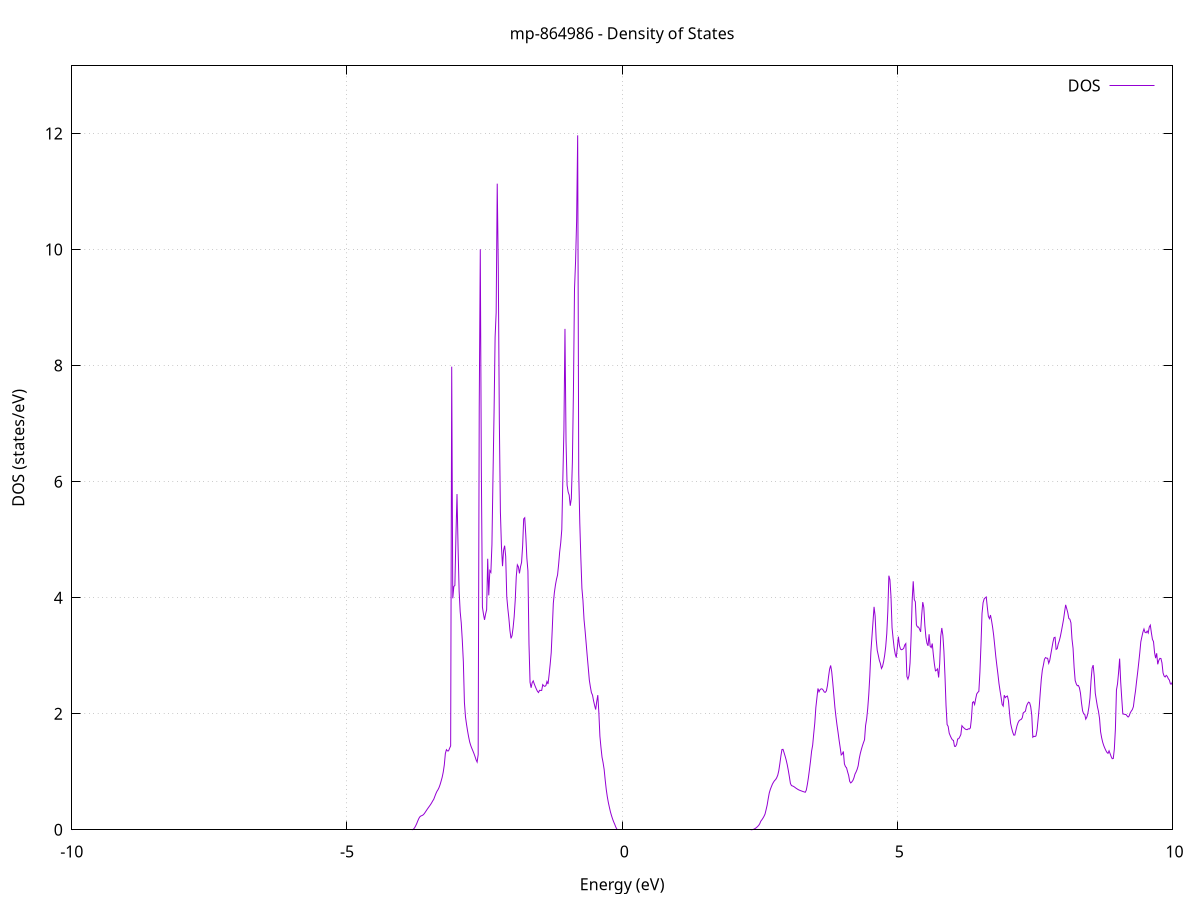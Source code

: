 set title 'mp-864986 - Density of States'
set xlabel 'Energy (eV)'
set ylabel 'DOS (states/eV)'
set grid
set xrange [-10:10]
set yrange [0:13.166]
set xzeroaxis lt -1
set terminal png size 800,600
set output 'mp-864986_dos_gnuplot.png'
plot '-' using 1:2 with lines title 'DOS'
-23.195600 0.000000
-23.176400 0.000000
-23.157100 0.000000
-23.137900 0.000000
-23.118700 0.000000
-23.099400 0.000000
-23.080200 0.000000
-23.061000 0.000000
-23.041700 0.000000
-23.022500 0.000000
-23.003300 0.000000
-22.984000 0.000000
-22.964800 0.000000
-22.945600 0.000000
-22.926300 0.000000
-22.907100 0.000000
-22.887900 0.000000
-22.868600 0.000000
-22.849400 0.000000
-22.830200 0.000000
-22.810900 0.000000
-22.791700 0.000000
-22.772500 0.000000
-22.753200 0.000000
-22.734000 0.000000
-22.714800 0.000000
-22.695500 0.000000
-22.676300 0.000000
-22.657100 0.000000
-22.637800 0.000000
-22.618600 0.000000
-22.599400 0.000000
-22.580100 0.000000
-22.560900 0.000000
-22.541700 0.000000
-22.522400 0.000000
-22.503200 0.000000
-22.484000 0.000000
-22.464700 0.000000
-22.445500 0.000000
-22.426300 0.000000
-22.407000 0.000000
-22.387800 0.000000
-22.368600 0.000000
-22.349300 0.000000
-22.330100 0.000000
-22.310900 0.000000
-22.291600 0.000000
-22.272400 0.000000
-22.253200 0.000000
-22.233900 0.000000
-22.214700 0.000000
-22.195500 0.000000
-22.176200 0.000000
-22.157000 0.000000
-22.137800 0.000000
-22.118500 0.000000
-22.099300 0.000000
-22.080100 0.000000
-22.060800 0.000000
-22.041600 0.000000
-22.022400 0.000000
-22.003100 0.000000
-21.983900 0.000000
-21.964700 0.000000
-21.945400 0.000000
-21.926200 0.000000
-21.907000 0.000000
-21.887700 0.000000
-21.868500 0.000000
-21.849300 0.000000
-21.830000 0.000000
-21.810800 0.000000
-21.791600 0.000000
-21.772300 0.000000
-21.753100 0.000000
-21.733900 0.000000
-21.714600 0.000000
-21.695400 0.000000
-21.676200 0.000000
-21.656900 0.000000
-21.637700 0.000000
-21.618500 0.000000
-21.599200 0.000000
-21.580000 0.000000
-21.560800 0.000000
-21.541500 0.000000
-21.522300 0.000000
-21.503100 0.000000
-21.483800 0.000000
-21.464600 0.000000
-21.445400 83.519100
-21.426100 42.771900
-21.406900 0.000000
-21.387700 0.000000
-21.368400 0.000000
-21.349200 0.000000
-21.330000 0.000000
-21.310700 34.250300
-21.291500 18.561600
-21.272300 17.315300
-21.253000 183.674800
-21.233800 13.020400
-21.214600 5.019800
-21.195300 5.019800
-21.176100 5.019900
-21.156900 4.081100
-21.137600 4.081100
-21.118400 4.081100
-21.099200 4.081100
-21.079900 4.246600
-21.060700 4.246600
-21.041500 4.246600
-21.022200 4.246600
-21.003000 5.887400
-20.983800 5.887400
-20.964500 5.887300
-20.945300 16.155500
-20.926100 0.000000
-20.906800 0.000000
-20.887600 0.000000
-20.868400 0.000000
-20.849100 0.000000
-20.829900 0.000000
-20.810700 0.000000
-20.791400 0.000000
-20.772200 0.000000
-20.753000 0.000000
-20.733700 0.000000
-20.714500 0.000000
-20.695300 0.000000
-20.676000 0.000000
-20.656800 0.000000
-20.637600 0.000000
-20.618300 0.000000
-20.599100 0.000000
-20.579900 0.000000
-20.560600 0.000000
-20.541400 0.000000
-20.522200 0.000000
-20.502900 0.000000
-20.483700 0.000000
-20.464500 0.000000
-20.445200 0.000000
-20.426000 0.000000
-20.406800 0.000000
-20.387500 0.000000
-20.368300 0.000000
-20.349100 0.000000
-20.329800 0.000000
-20.310600 0.000000
-20.291400 0.000000
-20.272100 0.000000
-20.252900 0.000000
-20.233700 0.000000
-20.214400 0.000000
-20.195200 0.000000
-20.176000 0.000000
-20.156700 0.000000
-20.137500 0.000000
-20.118300 0.000000
-20.099000 0.000000
-20.079800 0.000000
-20.060600 0.000000
-20.041300 0.000000
-20.022100 0.000000
-20.002900 0.000000
-19.983600 0.000000
-19.964400 0.000000
-19.945200 0.000000
-19.925900 0.000000
-19.906700 0.000000
-19.887500 0.000000
-19.868200 0.000000
-19.849000 0.000000
-19.829800 0.000000
-19.810500 0.000000
-19.791300 0.000000
-19.772100 0.000000
-19.752800 0.000000
-19.733600 0.000000
-19.714400 0.000000
-19.695100 0.000000
-19.675900 0.000000
-19.656700 0.000000
-19.637400 0.000000
-19.618200 0.000000
-19.599000 0.000000
-19.579700 0.000000
-19.560500 0.000000
-19.541300 0.000000
-19.522000 0.000000
-19.502800 0.000000
-19.483600 0.000000
-19.464300 0.000000
-19.445100 0.000000
-19.425900 0.000000
-19.406600 0.000000
-19.387400 0.000000
-19.368200 0.000000
-19.348900 0.000000
-19.329700 0.000000
-19.310500 0.000000
-19.291200 0.000000
-19.272000 0.000000
-19.252800 0.000000
-19.233500 0.000000
-19.214300 0.000000
-19.195100 0.000000
-19.175800 0.000000
-19.156600 0.000000
-19.137400 0.000000
-19.118100 0.000000
-19.098900 0.000000
-19.079700 0.000000
-19.060400 0.000000
-19.041200 0.000000
-19.022000 0.000000
-19.002700 0.000000
-18.983500 0.000000
-18.964300 0.000000
-18.945000 0.000000
-18.925800 0.000000
-18.906600 0.000000
-18.887300 0.000000
-18.868100 0.000000
-18.848900 0.000000
-18.829600 0.000000
-18.810400 0.000000
-18.791200 0.000000
-18.771900 0.000000
-18.752700 0.000000
-18.733500 0.000000
-18.714200 0.000000
-18.695000 0.000000
-18.675800 0.000000
-18.656500 0.000000
-18.637300 0.000000
-18.618100 0.000000
-18.598800 0.000000
-18.579600 0.000000
-18.560400 0.000000
-18.541100 0.000000
-18.521900 0.000000
-18.502700 0.000000
-18.483400 0.000000
-18.464200 0.000000
-18.445000 0.000000
-18.425700 0.000000
-18.406500 0.000000
-18.387300 0.000000
-18.368000 0.000000
-18.348800 0.000000
-18.329600 0.000000
-18.310300 0.000000
-18.291100 0.000000
-18.271900 0.000000
-18.252600 0.000000
-18.233400 0.000000
-18.214200 0.000000
-18.194900 0.000000
-18.175700 0.000000
-18.156500 0.000000
-18.137200 0.000000
-18.118000 0.000000
-18.098800 0.000000
-18.079500 0.000000
-18.060300 0.000000
-18.041100 0.000000
-18.021800 0.000000
-18.002600 0.000000
-17.983400 0.000000
-17.964100 0.000000
-17.944900 0.000000
-17.925700 0.000000
-17.906400 0.000000
-17.887200 0.000000
-17.868000 0.000000
-17.848700 0.000000
-17.829500 0.000000
-17.810300 0.000000
-17.791000 0.000000
-17.771800 0.000000
-17.752600 0.000000
-17.733300 0.000000
-17.714100 0.000000
-17.694900 0.000000
-17.675600 0.000000
-17.656400 0.000000
-17.637200 0.000000
-17.617900 0.000000
-17.598700 0.000000
-17.579500 0.000000
-17.560200 0.000000
-17.541000 0.000000
-17.521800 0.000000
-17.502500 0.000000
-17.483300 0.000000
-17.464100 0.000000
-17.444800 0.000000
-17.425600 0.000000
-17.406400 0.000000
-17.387100 0.000000
-17.367900 0.000000
-17.348700 0.000000
-17.329400 0.000000
-17.310200 0.000000
-17.291000 0.000000
-17.271700 0.000000
-17.252500 0.000000
-17.233300 0.000000
-17.214000 0.000000
-17.194800 0.000000
-17.175600 0.000000
-17.156300 0.000000
-17.137100 0.000000
-17.117900 0.000000
-17.098600 0.000000
-17.079400 0.000000
-17.060200 0.000000
-17.040900 0.000000
-17.021700 0.000000
-17.002500 0.000000
-16.983200 0.000000
-16.964000 0.000000
-16.944800 0.000000
-16.925500 0.000000
-16.906300 0.000000
-16.887100 0.000000
-16.867800 0.000000
-16.848600 0.000000
-16.829400 0.000000
-16.810100 0.000000
-16.790900 0.000000
-16.771700 0.000000
-16.752400 0.000000
-16.733200 0.000000
-16.714000 0.000000
-16.694700 0.000000
-16.675500 0.000000
-16.656300 0.000000
-16.637000 0.000000
-16.617800 0.000000
-16.598600 0.000000
-16.579300 0.000000
-16.560100 0.000000
-16.540900 0.000000
-16.521600 0.000000
-16.502400 0.000000
-16.483200 0.000000
-16.463900 0.000000
-16.444700 0.000000
-16.425500 0.000000
-16.406200 0.000000
-16.387000 0.000000
-16.367800 0.000000
-16.348500 0.000000
-16.329300 0.000000
-16.310100 0.000000
-16.290800 0.000000
-16.271600 0.000000
-16.252400 0.000000
-16.233100 0.000000
-16.213900 0.000000
-16.194700 0.000000
-16.175400 0.000000
-16.156200 0.000000
-16.137000 0.000000
-16.117700 0.000000
-16.098500 0.000000
-16.079300 0.000000
-16.060000 0.000000
-16.040800 0.000000
-16.021600 0.000000
-16.002300 0.000000
-15.983100 0.000000
-15.963900 0.000000
-15.944600 0.000000
-15.925400 0.000000
-15.906200 0.000000
-15.886900 0.000000
-15.867700 0.000000
-15.848500 0.000000
-15.829200 0.000000
-15.810000 0.000000
-15.790800 0.000000
-15.771500 0.000000
-15.752300 0.000000
-15.733100 0.000000
-15.713800 0.000000
-15.694600 0.000000
-15.675400 0.000000
-15.656100 0.000000
-15.636900 0.000000
-15.617700 0.000000
-15.598400 0.000000
-15.579200 0.000000
-15.560000 0.000000
-15.540700 0.000000
-15.521500 0.000000
-15.502300 0.000000
-15.483000 0.000000
-15.463800 0.000000
-15.444600 0.000000
-15.425300 0.000000
-15.406100 0.000000
-15.386900 0.000000
-15.367600 0.000000
-15.348400 0.000000
-15.329200 0.000000
-15.309900 0.000000
-15.290700 0.000000
-15.271500 0.000000
-15.252200 0.000000
-15.233000 0.000000
-15.213800 0.000000
-15.194500 0.000000
-15.175300 0.000000
-15.156100 0.000000
-15.136800 0.000000
-15.117600 0.000000
-15.098400 0.000000
-15.079100 0.000000
-15.059900 0.000000
-15.040700 0.000000
-15.021400 0.000000
-15.002200 0.000000
-14.983000 0.000000
-14.963700 0.000000
-14.944500 0.000000
-14.925300 0.000000
-14.906000 0.000000
-14.886800 0.000000
-14.867600 0.000000
-14.848300 0.000000
-14.829100 0.000000
-14.809900 0.000000
-14.790600 0.000000
-14.771400 0.000000
-14.752200 0.000000
-14.732900 0.000000
-14.713700 0.000000
-14.694500 0.000000
-14.675200 0.000000
-14.656000 0.000000
-14.636800 0.000000
-14.617500 0.000000
-14.598300 0.000000
-14.579100 0.000000
-14.559800 0.000000
-14.540600 0.000000
-14.521400 0.000000
-14.502100 0.000000
-14.482900 0.000000
-14.463700 0.000000
-14.444400 0.000000
-14.425200 0.000000
-14.406000 0.000000
-14.386700 0.000000
-14.367500 0.000000
-14.348300 0.000000
-14.329000 0.000000
-14.309800 0.000000
-14.290600 0.000000
-14.271300 0.000000
-14.252100 0.000000
-14.232900 0.000000
-14.213600 0.000000
-14.194400 0.000000
-14.175200 0.000000
-14.155900 0.000000
-14.136700 0.000000
-14.117500 0.000000
-14.098200 0.000000
-14.079000 0.000000
-14.059800 0.000000
-14.040500 0.000000
-14.021300 0.000000
-14.002100 0.000000
-13.982800 0.000000
-13.963600 0.000000
-13.944400 0.000000
-13.925100 0.000000
-13.905900 0.000000
-13.886700 0.000000
-13.867400 0.000000
-13.848200 0.000000
-13.829000 0.000000
-13.809700 0.000000
-13.790500 0.000000
-13.771300 0.000000
-13.752000 0.000000
-13.732800 0.004500
-13.713600 0.237700
-13.694300 0.652700
-13.675100 0.764900
-13.655900 0.976200
-13.636600 1.263200
-13.617400 1.525400
-13.598200 1.789000
-13.578900 2.147700
-13.559700 2.709500
-13.540500 3.452100
-13.521200 3.413100
-13.502000 3.508600
-13.482800 3.566400
-13.463500 3.621400
-13.444300 3.840600
-13.425100 4.164200
-13.405800 4.343300
-13.386600 4.998600
-13.367400 4.502400
-13.348100 4.721700
-13.328900 5.071300
-13.309700 15.869900
-13.290400 26.064300
-13.271200 23.352200
-13.252000 19.368600
-13.232700 14.311200
-13.213500 8.802200
-13.194300 5.933400
-13.175000 5.973500
-13.155800 6.820000
-13.136600 6.754500
-13.117300 6.413300
-13.098100 4.796200
-13.078900 0.000000
-13.059600 0.000000
-13.040400 0.000000
-13.021200 0.000000
-13.001900 0.000000
-12.982700 0.000000
-12.963500 0.000000
-12.944200 0.000000
-12.925000 0.000000
-12.905800 0.000000
-12.886500 0.000000
-12.867300 0.000000
-12.848100 0.000000
-12.828800 0.000000
-12.809600 0.000000
-12.790400 0.000000
-12.771100 0.000000
-12.751900 0.000000
-12.732700 0.000000
-12.713400 0.000000
-12.694200 0.000000
-12.675000 0.000000
-12.655700 0.000000
-12.636500 0.000000
-12.617300 0.000000
-12.598000 0.000000
-12.578800 0.000000
-12.559600 0.000000
-12.540300 0.000000
-12.521100 0.000000
-12.501900 0.000000
-12.482600 0.000000
-12.463400 0.000000
-12.444200 0.000000
-12.424900 0.000000
-12.405700 0.000000
-12.386500 0.000000
-12.367200 0.000000
-12.348000 0.000000
-12.328800 0.000000
-12.309500 0.000000
-12.290300 0.000000
-12.271100 0.000000
-12.251900 0.000000
-12.232600 0.000000
-12.213400 0.000000
-12.194200 0.000000
-12.174900 0.000000
-12.155700 0.000000
-12.136500 0.000000
-12.117200 0.000000
-12.098000 0.000000
-12.078800 0.000000
-12.059500 0.000000
-12.040300 0.000000
-12.021100 0.000000
-12.001800 0.000000
-11.982600 0.000000
-11.963400 0.000000
-11.944100 0.000000
-11.924900 0.000000
-11.905700 0.000000
-11.886400 0.000000
-11.867200 0.000000
-11.848000 0.000000
-11.828700 0.000000
-11.809500 0.000000
-11.790300 0.000000
-11.771000 0.000000
-11.751800 0.000000
-11.732600 0.000000
-11.713300 0.000000
-11.694100 0.000000
-11.674900 0.000000
-11.655600 0.000000
-11.636400 0.000000
-11.617200 0.000000
-11.597900 0.000000
-11.578700 0.000000
-11.559500 0.000000
-11.540200 0.000000
-11.521000 0.000000
-11.501800 0.000000
-11.482500 0.000000
-11.463300 0.000000
-11.444100 0.000000
-11.424800 0.000000
-11.405600 0.000000
-11.386400 0.000000
-11.367100 0.000000
-11.347900 0.000000
-11.328700 0.000000
-11.309400 0.000000
-11.290200 0.000000
-11.271000 0.000000
-11.251700 0.000000
-11.232500 0.000000
-11.213300 0.000000
-11.194000 0.000000
-11.174800 0.000000
-11.155600 0.000000
-11.136300 0.000000
-11.117100 0.000000
-11.097900 0.000000
-11.078600 0.000000
-11.059400 0.000000
-11.040200 0.000000
-11.020900 0.000000
-11.001700 0.000000
-10.982500 0.000000
-10.963200 0.000000
-10.944000 0.000000
-10.924800 0.000000
-10.905500 0.000000
-10.886300 0.000000
-10.867100 0.000000
-10.847800 0.000000
-10.828600 0.000000
-10.809400 0.000000
-10.790100 0.000000
-10.770900 0.000000
-10.751700 0.000000
-10.732400 0.000000
-10.713200 0.000000
-10.694000 0.000000
-10.674700 0.000000
-10.655500 0.000000
-10.636300 0.000000
-10.617000 0.000000
-10.597800 0.000000
-10.578600 0.000000
-10.559300 0.000000
-10.540100 0.000000
-10.520900 0.000000
-10.501600 0.000000
-10.482400 0.000000
-10.463200 0.000000
-10.443900 0.000000
-10.424700 0.000000
-10.405500 0.000000
-10.386200 0.000000
-10.367000 0.000000
-10.347800 0.000000
-10.328500 0.000000
-10.309300 0.000000
-10.290100 0.000000
-10.270800 0.000000
-10.251600 0.000000
-10.232400 0.000000
-10.213100 0.000000
-10.193900 0.000000
-10.174700 0.000000
-10.155400 0.000000
-10.136200 0.000000
-10.117000 0.000000
-10.097700 0.000000
-10.078500 0.000000
-10.059300 0.000000
-10.040000 0.000000
-10.020800 0.000000
-10.001600 0.000000
-9.982300 0.000000
-9.963100 0.000000
-9.943900 0.000000
-9.924600 0.000000
-9.905400 0.000000
-9.886200 0.000000
-9.866900 0.000000
-9.847700 0.000000
-9.828500 0.000000
-9.809200 0.000000
-9.790000 0.000000
-9.770800 0.000000
-9.751500 0.000000
-9.732300 0.000000
-9.713100 0.000000
-9.693800 0.000000
-9.674600 0.000000
-9.655400 0.000000
-9.636100 0.000000
-9.616900 0.000000
-9.597700 0.000000
-9.578400 0.000000
-9.559200 0.000000
-9.540000 0.000000
-9.520700 0.000000
-9.501500 0.000000
-9.482300 0.000000
-9.463000 0.000000
-9.443800 0.000000
-9.424600 0.000000
-9.405300 0.000000
-9.386100 0.000000
-9.366900 0.000000
-9.347600 0.000000
-9.328400 0.000000
-9.309200 0.000000
-9.289900 0.000000
-9.270700 0.000000
-9.251500 0.000000
-9.232200 0.000000
-9.213000 0.000000
-9.193800 0.000000
-9.174500 0.000000
-9.155300 0.000000
-9.136100 0.000000
-9.116800 0.000000
-9.097600 0.000000
-9.078400 0.000000
-9.059100 0.000000
-9.039900 0.000000
-9.020700 0.000000
-9.001400 0.000000
-8.982200 0.000000
-8.963000 0.000000
-8.943700 0.000000
-8.924500 0.000000
-8.905300 0.000000
-8.886000 0.000000
-8.866800 0.000000
-8.847600 0.000000
-8.828300 0.000000
-8.809100 0.000000
-8.789900 0.000000
-8.770600 0.000000
-8.751400 0.000000
-8.732200 0.000000
-8.712900 0.000000
-8.693700 0.000000
-8.674500 0.000000
-8.655200 0.000000
-8.636000 0.000000
-8.616800 0.000000
-8.597500 0.000000
-8.578300 0.000000
-8.559100 0.000000
-8.539800 0.000000
-8.520600 0.000000
-8.501400 0.000000
-8.482100 0.000000
-8.462900 0.000000
-8.443700 0.000000
-8.424400 0.000000
-8.405200 0.000000
-8.386000 0.000000
-8.366700 0.000000
-8.347500 0.000000
-8.328300 0.000000
-8.309000 0.000000
-8.289800 0.000000
-8.270600 0.000000
-8.251300 0.000000
-8.232100 0.000000
-8.212900 0.000000
-8.193600 0.000000
-8.174400 0.000000
-8.155200 0.000000
-8.135900 0.000000
-8.116700 0.000000
-8.097500 0.000000
-8.078200 0.000000
-8.059000 0.000000
-8.039800 0.000000
-8.020500 0.000000
-8.001300 0.000000
-7.982100 0.000000
-7.962800 0.000000
-7.943600 0.000000
-7.924400 0.000000
-7.905100 0.000000
-7.885900 0.000000
-7.866700 0.000000
-7.847400 0.000000
-7.828200 0.000000
-7.809000 0.000000
-7.789700 0.000000
-7.770500 0.000000
-7.751300 0.000000
-7.732000 0.000000
-7.712800 0.000000
-7.693600 0.000000
-7.674300 0.000000
-7.655100 0.000000
-7.635900 0.000000
-7.616600 0.000000
-7.597400 0.000000
-7.578200 0.000000
-7.558900 0.000000
-7.539700 0.000000
-7.520500 0.000000
-7.501200 0.000000
-7.482000 0.000000
-7.462800 0.000000
-7.443500 0.000000
-7.424300 0.000000
-7.405100 0.000000
-7.385800 0.000000
-7.366600 0.000000
-7.347400 0.000000
-7.328100 0.000000
-7.308900 0.000000
-7.289700 0.000000
-7.270400 0.000000
-7.251200 0.000000
-7.232000 0.000000
-7.212700 0.000000
-7.193500 0.000000
-7.174300 0.000000
-7.155000 0.000000
-7.135800 0.000000
-7.116600 0.000000
-7.097300 0.000000
-7.078100 0.000000
-7.058900 0.000000
-7.039600 0.000000
-7.020400 0.000000
-7.001200 0.000000
-6.981900 0.000000
-6.962700 0.000000
-6.943500 0.000000
-6.924200 0.000000
-6.905000 0.000000
-6.885800 0.000000
-6.866500 0.000000
-6.847300 0.000000
-6.828100 0.000000
-6.808800 0.000000
-6.789600 0.000000
-6.770400 0.000000
-6.751100 0.000000
-6.731900 0.000000
-6.712700 0.000000
-6.693400 0.000000
-6.674200 0.000000
-6.655000 0.000000
-6.635700 0.000000
-6.616500 0.000000
-6.597300 0.000000
-6.578000 0.000000
-6.558800 0.000000
-6.539600 0.000000
-6.520300 0.000000
-6.501100 0.000000
-6.481900 0.000000
-6.462600 0.000000
-6.443400 0.000000
-6.424200 0.000000
-6.404900 0.000000
-6.385700 0.000000
-6.366500 0.000000
-6.347200 0.000000
-6.328000 0.000000
-6.308800 0.000000
-6.289500 0.000000
-6.270300 0.000000
-6.251100 0.000000
-6.231800 0.000000
-6.212600 0.000000
-6.193400 0.000000
-6.174100 0.000000
-6.154900 0.000000
-6.135700 0.000000
-6.116400 0.000000
-6.097200 0.000000
-6.078000 0.000000
-6.058700 0.000000
-6.039500 0.000000
-6.020300 0.000000
-6.001000 0.000000
-5.981800 0.000000
-5.962600 0.000000
-5.943300 0.000000
-5.924100 0.000000
-5.904900 0.000000
-5.885600 0.000000
-5.866400 0.000000
-5.847200 0.000000
-5.827900 0.000000
-5.808700 0.000000
-5.789500 0.000000
-5.770200 0.000000
-5.751000 0.000000
-5.731800 0.000000
-5.712500 0.000000
-5.693300 0.000000
-5.674100 0.000000
-5.654800 0.000000
-5.635600 0.000000
-5.616400 0.000000
-5.597100 0.000000
-5.577900 0.000000
-5.558700 0.000000
-5.539400 0.000000
-5.520200 0.000000
-5.501000 0.000000
-5.481700 0.000000
-5.462500 0.000000
-5.443300 0.000000
-5.424000 0.000000
-5.404800 0.000000
-5.385600 0.000000
-5.366300 0.000000
-5.347100 0.000000
-5.327900 0.000000
-5.308600 0.000000
-5.289400 0.000000
-5.270200 0.000000
-5.250900 0.000000
-5.231700 0.000000
-5.212500 0.000000
-5.193200 0.000000
-5.174000 0.000000
-5.154800 0.000000
-5.135500 0.000000
-5.116300 0.000000
-5.097100 0.000000
-5.077800 0.000000
-5.058600 0.000000
-5.039400 0.000000
-5.020100 0.000000
-5.000900 0.000000
-4.981700 0.000000
-4.962400 0.000000
-4.943200 0.000000
-4.924000 0.000000
-4.904700 0.000000
-4.885500 0.000000
-4.866300 0.000000
-4.847000 0.000000
-4.827800 0.000000
-4.808600 0.000000
-4.789300 0.000000
-4.770100 0.000000
-4.750900 0.000000
-4.731600 0.000000
-4.712400 0.000000
-4.693200 0.000000
-4.673900 0.000000
-4.654700 0.000000
-4.635500 0.000000
-4.616200 0.000000
-4.597000 0.000000
-4.577800 0.000000
-4.558500 0.000000
-4.539300 0.000000
-4.520100 0.000000
-4.500800 0.000000
-4.481600 0.000000
-4.462400 0.000000
-4.443100 0.000000
-4.423900 0.000000
-4.404700 0.000000
-4.385400 0.000000
-4.366200 0.000000
-4.347000 0.000000
-4.327700 0.000000
-4.308500 0.000000
-4.289300 0.000000
-4.270000 0.000000
-4.250800 0.000000
-4.231600 0.000000
-4.212300 0.000000
-4.193100 0.000000
-4.173900 0.000000
-4.154600 0.000000
-4.135400 0.000000
-4.116200 0.000000
-4.096900 0.000000
-4.077700 0.000000
-4.058500 0.000000
-4.039200 0.000000
-4.020000 0.000000
-4.000800 0.000000
-3.981500 0.000000
-3.962300 0.000000
-3.943100 0.000000
-3.923800 0.000000
-3.904600 0.000000
-3.885400 0.000000
-3.866100 0.000000
-3.846900 0.000000
-3.827700 0.000000
-3.808400 0.001600
-3.789200 0.013200
-3.770000 0.036000
-3.750700 0.069600
-3.731500 0.109300
-3.712300 0.155400
-3.693000 0.197000
-3.673800 0.225300
-3.654600 0.239200
-3.635300 0.245300
-3.616100 0.256600
-3.596900 0.275800
-3.577600 0.302500
-3.558400 0.330100
-3.539200 0.357000
-3.519900 0.383100
-3.500700 0.408500
-3.481500 0.434100
-3.462200 0.463400
-3.443000 0.496200
-3.423800 0.524500
-3.404500 0.572700
-3.385300 0.620000
-3.366100 0.660900
-3.346800 0.689600
-3.327600 0.726500
-3.308400 0.777200
-3.289100 0.839200
-3.269900 0.905700
-3.250700 0.993900
-3.231400 1.117600
-3.212200 1.314300
-3.193000 1.380600
-3.173700 1.359400
-3.154500 1.360100
-3.135300 1.404600
-3.116000 1.446300
-3.096800 7.981900
-3.077600 3.989500
-3.058300 4.192600
-3.039100 4.212500
-3.019900 5.071500
-3.000600 5.785500
-2.981400 4.873100
-2.962200 4.117100
-2.942900 3.758600
-2.923700 3.566900
-2.904500 3.264300
-2.885200 2.894800
-2.866000 2.195500
-2.846800 1.948400
-2.827500 1.816200
-2.808300 1.701700
-2.789100 1.599500
-2.769800 1.512400
-2.750600 1.451100
-2.731400 1.403600
-2.712100 1.359800
-2.692900 1.313900
-2.673700 1.263300
-2.654400 1.206500
-2.635200 1.167000
-2.616000 1.295200
-2.596700 7.267400
-2.577500 10.005200
-2.558300 6.215100
-2.539000 3.838400
-2.519800 3.717500
-2.500600 3.618100
-2.481300 3.717800
-2.462100 3.794600
-2.442900 4.671200
-2.423600 4.040100
-2.404400 4.466400
-2.385200 4.436800
-2.365900 4.915400
-2.346700 6.086700
-2.327500 7.186700
-2.308200 8.493300
-2.289000 8.914900
-2.269800 11.136300
-2.250500 9.675500
-2.231300 7.047500
-2.212100 5.476300
-2.192800 4.875600
-2.173600 4.543100
-2.154400 4.815500
-2.135100 4.896300
-2.115900 4.711700
-2.096700 4.017200
-2.077400 3.815200
-2.058200 3.644700
-2.039000 3.435700
-2.019700 3.298800
-2.000500 3.346500
-1.981300 3.483300
-1.962000 3.673000
-1.942800 3.955700
-1.923600 4.365600
-1.904300 4.566400
-1.885100 4.533400
-1.865900 4.419400
-1.846600 4.532900
-1.827400 4.608300
-1.808200 4.891000
-1.788900 5.357200
-1.769700 5.377800
-1.750500 5.070700
-1.731200 4.680400
-1.712000 4.463400
-1.692800 3.202400
-1.673500 2.543700
-1.654300 2.447000
-1.635100 2.535500
-1.615800 2.566300
-1.596600 2.513500
-1.577400 2.467100
-1.558100 2.423900
-1.538900 2.386100
-1.519700 2.365300
-1.500400 2.403600
-1.481200 2.401800
-1.462000 2.401500
-1.442700 2.502000
-1.423500 2.480000
-1.404300 2.471800
-1.385000 2.486500
-1.365800 2.556100
-1.346600 2.511500
-1.327300 2.670600
-1.308100 2.848200
-1.288900 3.051700
-1.269600 3.463000
-1.250400 3.905100
-1.231200 4.090400
-1.211900 4.219600
-1.192700 4.318400
-1.173500 4.392600
-1.154200 4.573900
-1.135000 4.789600
-1.115800 4.947100
-1.096500 5.175400
-1.077300 6.062700
-1.058100 6.885400
-1.038800 8.633300
-1.019600 6.695800
-1.000400 5.937700
-0.981100 5.822500
-0.961900 5.767800
-0.942700 5.585200
-0.923400 5.708400
-0.904200 6.335200
-0.885000 7.557600
-0.865700 9.319900
-0.846500 9.787300
-0.827300 10.488900
-0.808000 11.968900
-0.788800 6.143300
-0.769600 5.290400
-0.750300 4.681100
-0.731100 4.162000
-0.711900 3.950600
-0.692600 3.624600
-0.673400 3.433800
-0.654200 3.217700
-0.634900 2.999300
-0.615700 2.794800
-0.596500 2.580900
-0.577200 2.463400
-0.558000 2.362600
-0.538800 2.323100
-0.519500 2.224200
-0.500300 2.143700
-0.481100 2.072100
-0.461800 2.209100
-0.442600 2.320900
-0.423400 2.024000
-0.404100 1.611400
-0.384900 1.419300
-0.365700 1.252400
-0.346400 1.157400
-0.327200 1.040700
-0.308000 0.858200
-0.288700 0.694600
-0.269500 0.568700
-0.250300 0.468400
-0.231000 0.383500
-0.211800 0.305200
-0.192600 0.241300
-0.173300 0.185100
-0.154100 0.136600
-0.134900 0.094600
-0.115600 0.047200
-0.096400 0.011700
-0.077200 0.000000
-0.057900 0.000000
-0.038700 0.000000
-0.019500 0.000000
-0.000200 0.000000
0.019000 0.000000
0.038200 0.000000
0.057500 0.000000
0.076700 0.000000
0.095900 0.000000
0.115200 0.000000
0.134400 0.000000
0.153600 0.000000
0.172900 0.000000
0.192100 0.000000
0.211300 0.000000
0.230600 0.000000
0.249800 0.000000
0.269000 0.000000
0.288300 0.000000
0.307500 0.000000
0.326700 0.000000
0.346000 0.000000
0.365200 0.000000
0.384400 0.000000
0.403700 0.000000
0.422900 0.000000
0.442100 0.000000
0.461400 0.000000
0.480600 0.000000
0.499800 0.000000
0.519100 0.000000
0.538300 0.000000
0.557500 0.000000
0.576800 0.000000
0.596000 0.000000
0.615200 0.000000
0.634500 0.000000
0.653700 0.000000
0.672900 0.000000
0.692200 0.000000
0.711400 0.000000
0.730600 0.000000
0.749900 0.000000
0.769100 0.000000
0.788300 0.000000
0.807600 0.000000
0.826800 0.000000
0.846000 0.000000
0.865300 0.000000
0.884500 0.000000
0.903700 0.000000
0.923000 0.000000
0.942200 0.000000
0.961400 0.000000
0.980700 0.000000
0.999900 0.000000
1.019100 0.000000
1.038400 0.000000
1.057600 0.000000
1.076800 0.000000
1.096100 0.000000
1.115300 0.000000
1.134500 0.000000
1.153800 0.000000
1.173000 0.000000
1.192200 0.000000
1.211500 0.000000
1.230700 0.000000
1.249900 0.000000
1.269200 0.000000
1.288400 0.000000
1.307600 0.000000
1.326900 0.000000
1.346100 0.000000
1.365300 0.000000
1.384600 0.000000
1.403800 0.000000
1.423000 0.000000
1.442300 0.000000
1.461500 0.000000
1.480700 0.000000
1.500000 0.000000
1.519200 0.000000
1.538400 0.000000
1.557700 0.000000
1.576900 0.000000
1.596100 0.000000
1.615400 0.000000
1.634600 0.000000
1.653800 0.000000
1.673100 0.000000
1.692300 0.000000
1.711500 0.000000
1.730800 0.000000
1.750000 0.000000
1.769200 0.000000
1.788500 0.000000
1.807700 0.000000
1.826900 0.000000
1.846200 0.000000
1.865400 0.000000
1.884600 0.000000
1.903900 0.000000
1.923100 0.000000
1.942300 0.000000
1.961600 0.000000
1.980800 0.000000
2.000000 0.000000
2.019300 0.000000
2.038500 0.000000
2.057700 0.000000
2.077000 0.000000
2.096200 0.000000
2.115400 0.000000
2.134700 0.000000
2.153900 0.000000
2.173100 0.000000
2.192400 0.000000
2.211600 0.000000
2.230800 0.000000
2.250100 0.000000
2.269300 0.000000
2.288500 0.000000
2.307800 0.000000
2.327000 0.000000
2.346200 0.000100
2.365500 0.002200
2.384700 0.007300
2.403900 0.015200
2.423200 0.026000
2.442400 0.039800
2.461600 0.056400
2.480800 0.075600
2.500100 0.104000
2.519300 0.147700
2.538500 0.171600
2.557800 0.199100
2.577000 0.231100
2.596200 0.270300
2.615500 0.345700
2.634700 0.425200
2.653900 0.534900
2.673200 0.634900
2.692400 0.695500
2.711600 0.742600
2.730900 0.787700
2.750100 0.820300
2.769300 0.847600
2.788600 0.865000
2.807800 0.896300
2.827000 0.939800
2.846300 1.018100
2.865500 1.138700
2.884700 1.273900
2.904000 1.383700
2.923200 1.386100
2.942400 1.327800
2.961700 1.267000
2.980900 1.200800
3.000100 1.119900
3.019400 1.022700
3.038600 0.913900
3.057800 0.797300
3.077100 0.761300
3.096300 0.755100
3.115500 0.746700
3.134800 0.734200
3.154000 0.720100
3.173200 0.708100
3.192500 0.696000
3.211700 0.686200
3.230900 0.678800
3.250200 0.671800
3.269400 0.665000
3.288600 0.658600
3.307900 0.652400
3.327100 0.646500
3.346300 0.683700
3.365600 0.783000
3.384800 0.901800
3.404000 1.040400
3.423300 1.187800
3.442500 1.354600
3.461700 1.458000
3.481000 1.656600
3.500200 1.838800
3.519400 2.106100
3.538700 2.270500
3.557900 2.435600
3.577100 2.377800
3.596400 2.414900
3.615600 2.429300
3.634800 2.426400
3.654100 2.406200
3.673300 2.373400
3.692500 2.369400
3.711800 2.395700
3.731000 2.488500
3.750200 2.637900
3.769500 2.768400
3.788700 2.832100
3.807900 2.724000
3.827200 2.535700
3.846400 2.325200
3.865600 2.112000
3.884900 1.948000
3.904100 1.803500
3.923300 1.678200
3.942600 1.540700
3.961800 1.417200
3.981000 1.289800
4.000300 1.307000
4.019500 1.349700
4.038700 1.135600
4.058000 1.088100
4.077200 1.068800
4.096400 0.998500
4.115700 0.936600
4.134900 0.833600
4.154100 0.807200
4.173400 0.824700
4.192600 0.850400
4.211800 0.895100
4.231100 0.960300
4.250300 0.996100
4.269500 1.040200
4.288800 1.103200
4.308000 1.224900
4.327200 1.313900
4.346500 1.384100
4.365700 1.447000
4.384900 1.501300
4.404200 1.551700
4.423400 1.797900
4.442600 1.908700
4.461900 2.087000
4.481100 2.329600
4.500300 2.654300
4.519600 3.067500
4.538800 3.324800
4.558000 3.582200
4.577300 3.841800
4.596500 3.687500
4.615700 3.288100
4.635000 3.091500
4.654200 3.008000
4.673400 2.920100
4.692700 2.864700
4.711900 2.779900
4.731100 2.815000
4.750400 2.896500
4.769600 3.004800
4.788800 3.153600
4.808100 3.379000
4.827300 3.765700
4.846500 4.379100
4.865800 4.308200
4.885000 4.017200
4.904200 3.484500
4.923500 3.296800
4.942700 3.134800
4.961900 3.027600
4.981200 2.968900
5.000400 3.142000
5.019600 3.328200
5.038900 3.173200
5.058100 3.113500
5.077300 3.102900
5.096600 3.111000
5.115800 3.127300
5.135000 3.184600
5.154300 3.208900
5.173500 2.644600
5.192700 2.596100
5.212000 2.658000
5.231200 2.874600
5.250400 3.338800
5.269700 3.952200
5.288900 4.283200
5.308100 3.967700
5.327400 3.930000
5.346600 3.532500
5.365800 3.494200
5.385100 3.494300
5.404300 3.457300
5.423500 3.411000
5.442800 3.697400
5.462000 3.923600
5.481200 3.833500
5.500500 3.519400
5.519700 3.317400
5.538900 3.212100
5.558200 3.170600
5.577400 3.370400
5.596600 3.162500
5.615900 3.140400
5.635100 3.210000
5.654300 3.020700
5.673600 2.856700
5.692800 2.739300
5.712000 2.750500
5.731300 2.772900
5.750500 2.624500
5.769700 2.861800
5.789000 3.334900
5.808200 3.478200
5.827400 3.353000
5.846700 3.076500
5.865900 2.651700
5.885100 2.141400
5.904400 1.814300
5.923600 1.782800
5.942800 1.665300
5.962100 1.619900
5.981300 1.581200
6.000500 1.549500
6.019800 1.540300
6.039000 1.439300
6.058200 1.436800
6.077500 1.471200
6.096700 1.565200
6.115900 1.570100
6.135200 1.602900
6.154400 1.641800
6.173600 1.794300
6.192900 1.770800
6.212100 1.753700
6.231300 1.737700
6.250600 1.727300
6.269800 1.725900
6.289000 1.740200
6.308300 1.736500
6.327500 1.755600
6.346700 1.916800
6.366000 2.194300
6.385200 2.208200
6.404400 2.158800
6.423700 2.256500
6.442900 2.341100
6.462100 2.367800
6.481400 2.385700
6.500600 2.714000
6.519800 3.179900
6.539100 3.728300
6.558300 3.913200
6.577500 3.978100
6.596800 3.997800
6.616000 4.012000
6.635200 3.837200
6.654500 3.677400
6.673700 3.639100
6.692900 3.700900
6.712200 3.605500
6.731400 3.491500
6.750600 3.351300
6.769900 3.173200
6.789100 2.988900
6.808300 2.832400
6.827600 2.685400
6.846800 2.523000
6.866000 2.399200
6.885300 2.284900
6.904500 2.160400
6.923700 2.131600
6.943000 2.319400
6.962200 2.278600
6.981400 2.297100
7.000700 2.304800
7.019900 2.222900
7.039100 2.008100
7.058400 1.833900
7.077600 1.750900
7.096800 1.681500
7.116100 1.631300
7.135300 1.632800
7.154500 1.713100
7.173800 1.789100
7.193000 1.844100
7.212200 1.878600
7.231500 1.894200
7.250700 1.901800
7.269900 1.929400
7.289200 2.015600
7.308400 2.029200
7.327600 2.044500
7.346900 2.130500
7.366100 2.173400
7.385300 2.200400
7.404600 2.187600
7.423800 2.120100
7.443000 1.975200
7.462300 1.595400
7.481500 1.612700
7.500700 1.606000
7.520000 1.619000
7.539200 1.721500
7.558400 1.908100
7.577700 2.107200
7.596900 2.360100
7.616100 2.593900
7.635400 2.753800
7.654600 2.840100
7.673800 2.939100
7.693100 2.968200
7.712300 2.957400
7.731500 2.955700
7.750800 2.869200
7.770000 2.920500
7.789200 3.026600
7.808500 3.129500
7.827700 3.232300
7.846900 3.310400
7.866200 3.317700
7.885400 3.109500
7.904600 3.121000
7.923900 3.202900
7.943100 3.257900
7.962300 3.330800
7.981600 3.424100
8.000800 3.522900
8.020000 3.623300
8.039300 3.753900
8.058500 3.876700
8.077700 3.812500
8.097000 3.741700
8.116200 3.642400
8.135400 3.629100
8.154700 3.566700
8.173900 3.286300
8.193100 3.129200
8.212400 2.798900
8.231600 2.572600
8.250800 2.516900
8.270100 2.482600
8.289300 2.487800
8.308500 2.448100
8.327800 2.354800
8.347000 2.185400
8.366200 2.051300
8.385500 1.998200
8.404700 1.991600
8.423900 1.906900
8.443200 1.941400
8.462400 2.007600
8.481600 2.116800
8.500900 2.274900
8.520100 2.572800
8.539300 2.785000
8.558600 2.838300
8.577800 2.650000
8.597000 2.352300
8.616300 2.235900
8.635500 2.124200
8.654700 2.041400
8.674000 1.921300
8.693200 1.690300
8.712400 1.587300
8.731700 1.507900
8.750900 1.451100
8.770100 1.406200
8.789400 1.366000
8.808600 1.334400
8.827800 1.317000
8.847100 1.360800
8.866300 1.312000
8.885500 1.261900
8.904800 1.224800
8.924000 1.228800
8.943200 1.391800
8.962500 1.735200
8.981700 2.410200
9.000900 2.514600
9.020200 2.709200
9.039400 2.949900
9.058600 2.550500
9.077900 2.261400
9.097100 1.996900
9.116300 1.992700
9.135600 1.988500
9.154800 1.986200
9.174000 1.963100
9.193300 1.943300
9.212500 1.961900
9.231700 2.014600
9.251000 2.045500
9.270200 2.071500
9.289400 2.121400
9.308700 2.268900
9.327900 2.392600
9.347100 2.555700
9.366400 2.709000
9.385600 2.871700
9.404800 3.043400
9.424100 3.238000
9.443300 3.325000
9.462500 3.406600
9.481800 3.460900
9.501000 3.402100
9.520200 3.394900
9.539500 3.424600
9.558700 3.390700
9.577900 3.494100
9.597200 3.527000
9.616400 3.394200
9.635600 3.281100
9.654900 3.243200
9.674100 3.055100
9.693300 2.957400
9.712600 3.042100
9.731800 2.852200
9.751000 2.919000
9.770300 2.954500
9.789500 2.952400
9.808700 2.876900
9.828000 2.704900
9.847200 2.650600
9.866400 2.633100
9.885700 2.661200
9.904900 2.643300
9.924100 2.603600
9.943400 2.579100
9.962600 2.512700
9.981800 2.512300
10.001100 2.556700
10.020300 2.609000
10.039500 2.678600
10.058800 3.128800
10.078000 2.932200
10.097200 3.018800
10.116500 3.094800
10.135700 3.161400
10.154900 3.202200
10.174200 3.211000
10.193400 3.077000
10.212600 3.173700
10.231900 3.116400
10.251100 2.882300
10.270300 2.693100
10.289600 2.517500
10.308800 2.373900
10.328000 2.280900
10.347300 2.230100
10.366500 2.221100
10.385700 2.428400
10.405000 2.540600
10.424200 2.497500
10.443400 2.544300
10.462700 2.714700
10.481900 3.042100
10.501100 3.434600
10.520400 3.558700
10.539600 3.593600
10.558800 3.681100
10.578100 4.053200
10.597300 5.024200
10.616500 5.365200
10.635800 5.148900
10.655000 4.698800
10.674200 4.460400
10.693500 4.268900
10.712700 4.125200
10.731900 4.031400
10.751200 3.987900
10.770400 3.807600
10.789600 3.499900
10.808900 3.394800
10.828100 3.332300
10.847300 3.248000
10.866600 3.072300
10.885800 2.957700
10.905000 2.968100
10.924300 3.165800
10.943500 3.393200
10.962700 3.453400
10.982000 3.192800
11.001200 2.960200
11.020400 2.771300
11.039700 2.601200
11.058900 2.468600
11.078100 2.366100
11.097400 2.284700
11.116600 2.217700
11.135800 2.162000
11.155100 2.499400
11.174300 2.329800
11.193500 2.098500
11.212800 2.055700
11.232000 2.049700
11.251200 2.058300
11.270500 2.082500
11.289700 2.119400
11.308900 2.253000
11.328200 2.269600
11.347400 2.323700
11.366600 2.365000
11.385900 2.340500
11.405100 2.287400
11.424300 2.213600
11.443600 2.173000
11.462800 2.109900
11.482000 2.058700
11.501300 2.026200
11.520500 1.988300
11.539700 1.939500
11.559000 1.899200
11.578200 1.798500
11.597400 1.683200
11.616700 1.584800
11.635900 1.536400
11.655100 1.503900
11.674400 1.500800
11.693600 1.556600
11.712800 1.683000
11.732100 1.842800
11.751300 1.958100
11.770500 2.019200
11.789800 2.088700
11.809000 2.245800
11.828200 2.337300
11.847500 2.438700
11.866700 2.554000
11.885900 2.628800
11.905200 2.552200
11.924400 2.506000
11.943600 2.499100
11.962900 2.493200
11.982100 2.492000
12.001300 2.538000
12.020600 2.631000
12.039800 2.919300
12.059000 3.021100
12.078300 3.122600
12.097500 3.378100
12.116700 3.431200
12.136000 3.446900
12.155200 3.394000
12.174400 3.237400
12.193700 3.036000
12.212900 2.929400
12.232100 2.961000
12.251400 2.804100
12.270600 2.600700
12.289800 2.447400
12.309100 2.339000
12.328300 2.188600
12.347500 2.278000
12.366800 2.409200
12.386000 2.575700
12.405200 2.679300
12.424500 2.776300
12.443700 2.738000
12.462900 2.705100
12.482200 2.609200
12.501400 2.467300
12.520600 2.369100
12.539900 2.299900
12.559100 2.214000
12.578300 2.332800
12.597600 2.291100
12.616800 2.359500
12.636000 2.799100
12.655300 2.920100
12.674500 3.074600
12.693700 3.154800
12.713000 3.104100
12.732200 3.178000
12.751400 3.188300
12.770700 3.184900
12.789900 3.127700
12.809100 3.194200
12.828400 3.104300
12.847600 2.742900
12.866800 2.706700
12.886100 2.745100
12.905300 2.914900
12.924500 3.509200
12.943800 4.156500
12.963000 3.896400
12.982200 3.520500
13.001500 3.605100
13.020700 3.378500
13.039900 3.089100
13.059200 2.841700
13.078400 2.573900
13.097600 2.310100
13.116900 1.483300
13.136100 1.177400
13.155300 0.818200
13.174600 0.681400
13.193800 0.615200
13.213000 0.547400
13.232300 0.477900
13.251500 0.450900
13.270700 0.504200
13.290000 0.167600
13.309200 0.134600
13.328400 0.105300
13.347700 0.079600
13.366900 0.057600
13.386100 0.039100
13.405400 0.024300
13.424600 0.013100
13.443800 0.005500
13.463100 0.001100
13.482300 0.000000
13.501500 0.000000
13.520800 0.000000
13.540000 0.000000
13.559200 0.000000
13.578500 0.000000
13.597700 0.000000
13.616900 0.000000
13.636200 0.000000
13.655400 0.000000
13.674600 0.000000
13.693900 0.000000
13.713100 0.000000
13.732300 0.000000
13.751600 0.000000
13.770800 0.000000
13.790000 0.000000
13.809300 0.000000
13.828500 0.000000
13.847700 0.000000
13.867000 0.000000
13.886200 0.000000
13.905400 0.000000
13.924700 0.000000
13.943900 0.000000
13.963100 0.000000
13.982400 0.000000
14.001600 0.000000
14.020800 0.000000
14.040100 0.000000
14.059300 0.000000
14.078500 0.000000
14.097800 0.000000
14.117000 0.000000
14.136200 0.000000
14.155500 0.000000
14.174700 0.000000
14.193900 0.000000
14.213200 0.000000
14.232400 0.000000
14.251600 0.000000
14.270900 0.000000
14.290100 0.000000
14.309300 0.000000
14.328600 0.000000
14.347800 0.000000
14.367000 0.000000
14.386300 0.000000
14.405500 0.000000
14.424700 0.000000
14.444000 0.000000
14.463200 0.000000
14.482400 0.000000
14.501700 0.000000
14.520900 0.000000
14.540100 0.000000
14.559400 0.000000
14.578600 0.000000
14.597800 0.000000
14.617100 0.000000
14.636300 0.000000
14.655500 0.000000
14.674800 0.000000
14.694000 0.000000
14.713200 0.000000
14.732500 0.000000
14.751700 0.000000
14.770900 0.000000
14.790200 0.000000
14.809400 0.000000
14.828600 0.000000
14.847900 0.000000
14.867100 0.000000
14.886300 0.000000
14.905600 0.000000
14.924800 0.000000
14.944000 0.000000
14.963300 0.000000
14.982500 0.000000
15.001700 0.000000
15.021000 0.000000
15.040200 0.000000
15.059400 0.000000
15.078700 0.000000
15.097900 0.000000
15.117100 0.000000
15.136400 0.000000
15.155600 0.000000
15.174800 0.000000
15.194100 0.000000
15.213300 0.000000
15.232500 0.000000
15.251800 0.000000
15.271000 0.000000
e
